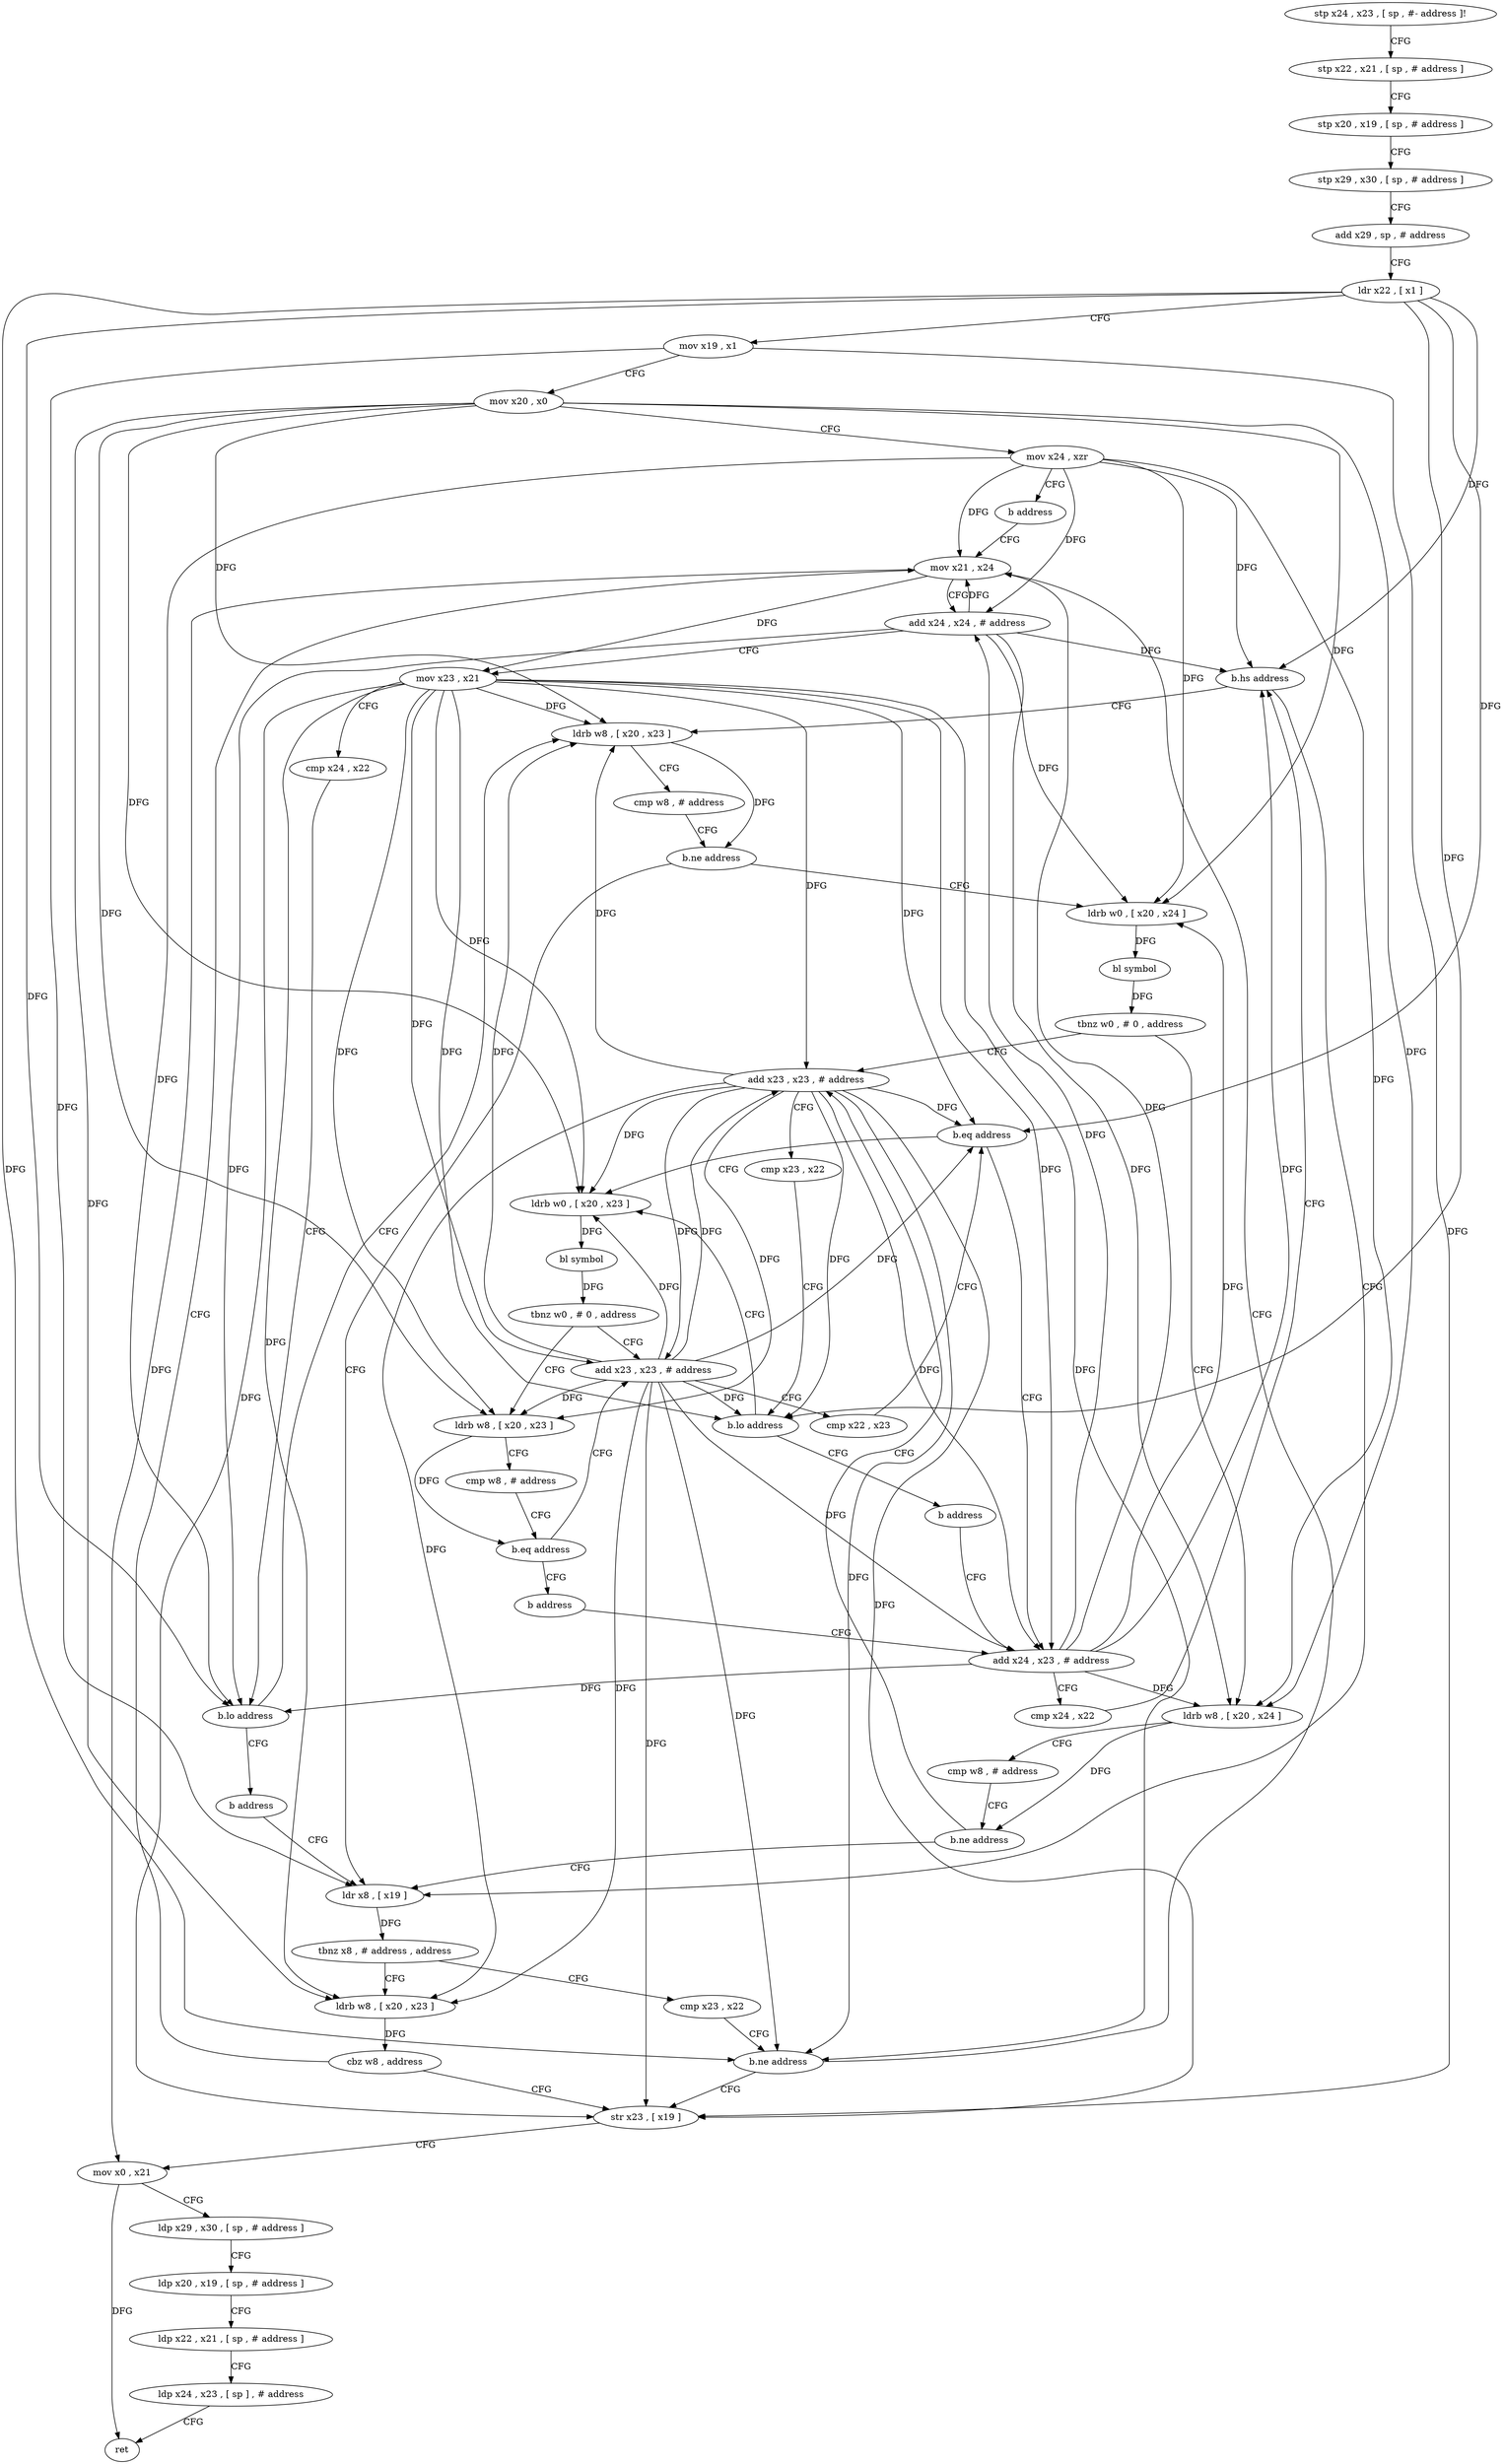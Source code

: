 digraph "func" {
"4239284" [label = "stp x24 , x23 , [ sp , #- address ]!" ]
"4239288" [label = "stp x22 , x21 , [ sp , # address ]" ]
"4239292" [label = "stp x20 , x19 , [ sp , # address ]" ]
"4239296" [label = "stp x29 , x30 , [ sp , # address ]" ]
"4239300" [label = "add x29 , sp , # address" ]
"4239304" [label = "ldr x22 , [ x1 ]" ]
"4239308" [label = "mov x19 , x1" ]
"4239312" [label = "mov x20 , x0" ]
"4239316" [label = "mov x24 , xzr" ]
"4239320" [label = "b address" ]
"4239332" [label = "mov x21 , x24" ]
"4239336" [label = "add x24 , x24 , # address" ]
"4239340" [label = "mov x23 , x21" ]
"4239344" [label = "cmp x24 , x22" ]
"4239348" [label = "b.lo address" ]
"4239368" [label = "ldrb w8 , [ x20 , x23 ]" ]
"4239352" [label = "b address" ]
"4239372" [label = "cmp w8 , # address" ]
"4239376" [label = "b.ne address" ]
"4239460" [label = "ldr x8 , [ x19 ]" ]
"4239380" [label = "ldrb w0 , [ x20 , x24 ]" ]
"4239464" [label = "tbnz x8 , # address , address" ]
"4239324" [label = "ldrb w8 , [ x20 , x23 ]" ]
"4239468" [label = "cmp x23 , x22" ]
"4239384" [label = "bl symbol" ]
"4239388" [label = "tbnz w0 , # 0 , address" ]
"4239404" [label = "add x23 , x23 , # address" ]
"4239392" [label = "ldrb w8 , [ x20 , x24 ]" ]
"4239328" [label = "cbz w8 , address" ]
"4239476" [label = "str x23 , [ x19 ]" ]
"4239472" [label = "b.ne address" ]
"4239408" [label = "cmp x23 , x22" ]
"4239412" [label = "b.lo address" ]
"4239432" [label = "ldrb w0 , [ x20 , x23 ]" ]
"4239416" [label = "b address" ]
"4239396" [label = "cmp w8 , # address" ]
"4239400" [label = "b.ne address" ]
"4239480" [label = "mov x0 , x21" ]
"4239484" [label = "ldp x29 , x30 , [ sp , # address ]" ]
"4239488" [label = "ldp x20 , x19 , [ sp , # address ]" ]
"4239492" [label = "ldp x22 , x21 , [ sp , # address ]" ]
"4239496" [label = "ldp x24 , x23 , [ sp ] , # address" ]
"4239500" [label = "ret" ]
"4239436" [label = "bl symbol" ]
"4239440" [label = "tbnz w0 , # 0 , address" ]
"4239420" [label = "add x23 , x23 , # address" ]
"4239444" [label = "ldrb w8 , [ x20 , x23 ]" ]
"4239356" [label = "add x24 , x23 , # address" ]
"4239424" [label = "cmp x22 , x23" ]
"4239428" [label = "b.eq address" ]
"4239448" [label = "cmp w8 , # address" ]
"4239452" [label = "b.eq address" ]
"4239456" [label = "b address" ]
"4239360" [label = "cmp x24 , x22" ]
"4239364" [label = "b.hs address" ]
"4239284" -> "4239288" [ label = "CFG" ]
"4239288" -> "4239292" [ label = "CFG" ]
"4239292" -> "4239296" [ label = "CFG" ]
"4239296" -> "4239300" [ label = "CFG" ]
"4239300" -> "4239304" [ label = "CFG" ]
"4239304" -> "4239308" [ label = "CFG" ]
"4239304" -> "4239348" [ label = "DFG" ]
"4239304" -> "4239472" [ label = "DFG" ]
"4239304" -> "4239412" [ label = "DFG" ]
"4239304" -> "4239428" [ label = "DFG" ]
"4239304" -> "4239364" [ label = "DFG" ]
"4239308" -> "4239312" [ label = "CFG" ]
"4239308" -> "4239460" [ label = "DFG" ]
"4239308" -> "4239476" [ label = "DFG" ]
"4239312" -> "4239316" [ label = "CFG" ]
"4239312" -> "4239368" [ label = "DFG" ]
"4239312" -> "4239380" [ label = "DFG" ]
"4239312" -> "4239324" [ label = "DFG" ]
"4239312" -> "4239392" [ label = "DFG" ]
"4239312" -> "4239432" [ label = "DFG" ]
"4239312" -> "4239444" [ label = "DFG" ]
"4239316" -> "4239320" [ label = "CFG" ]
"4239316" -> "4239332" [ label = "DFG" ]
"4239316" -> "4239336" [ label = "DFG" ]
"4239316" -> "4239348" [ label = "DFG" ]
"4239316" -> "4239380" [ label = "DFG" ]
"4239316" -> "4239392" [ label = "DFG" ]
"4239316" -> "4239364" [ label = "DFG" ]
"4239320" -> "4239332" [ label = "CFG" ]
"4239332" -> "4239336" [ label = "CFG" ]
"4239332" -> "4239340" [ label = "DFG" ]
"4239332" -> "4239480" [ label = "DFG" ]
"4239336" -> "4239340" [ label = "CFG" ]
"4239336" -> "4239332" [ label = "DFG" ]
"4239336" -> "4239348" [ label = "DFG" ]
"4239336" -> "4239380" [ label = "DFG" ]
"4239336" -> "4239392" [ label = "DFG" ]
"4239336" -> "4239364" [ label = "DFG" ]
"4239340" -> "4239344" [ label = "CFG" ]
"4239340" -> "4239368" [ label = "DFG" ]
"4239340" -> "4239324" [ label = "DFG" ]
"4239340" -> "4239472" [ label = "DFG" ]
"4239340" -> "4239404" [ label = "DFG" ]
"4239340" -> "4239412" [ label = "DFG" ]
"4239340" -> "4239476" [ label = "DFG" ]
"4239340" -> "4239432" [ label = "DFG" ]
"4239340" -> "4239420" [ label = "DFG" ]
"4239340" -> "4239428" [ label = "DFG" ]
"4239340" -> "4239444" [ label = "DFG" ]
"4239340" -> "4239356" [ label = "DFG" ]
"4239344" -> "4239348" [ label = "CFG" ]
"4239348" -> "4239368" [ label = "CFG" ]
"4239348" -> "4239352" [ label = "CFG" ]
"4239368" -> "4239372" [ label = "CFG" ]
"4239368" -> "4239376" [ label = "DFG" ]
"4239352" -> "4239460" [ label = "CFG" ]
"4239372" -> "4239376" [ label = "CFG" ]
"4239376" -> "4239460" [ label = "CFG" ]
"4239376" -> "4239380" [ label = "CFG" ]
"4239460" -> "4239464" [ label = "DFG" ]
"4239380" -> "4239384" [ label = "DFG" ]
"4239464" -> "4239324" [ label = "CFG" ]
"4239464" -> "4239468" [ label = "CFG" ]
"4239324" -> "4239328" [ label = "DFG" ]
"4239468" -> "4239472" [ label = "CFG" ]
"4239384" -> "4239388" [ label = "DFG" ]
"4239388" -> "4239404" [ label = "CFG" ]
"4239388" -> "4239392" [ label = "CFG" ]
"4239404" -> "4239408" [ label = "CFG" ]
"4239404" -> "4239368" [ label = "DFG" ]
"4239404" -> "4239324" [ label = "DFG" ]
"4239404" -> "4239472" [ label = "DFG" ]
"4239404" -> "4239412" [ label = "DFG" ]
"4239404" -> "4239476" [ label = "DFG" ]
"4239404" -> "4239432" [ label = "DFG" ]
"4239404" -> "4239420" [ label = "DFG" ]
"4239404" -> "4239428" [ label = "DFG" ]
"4239404" -> "4239444" [ label = "DFG" ]
"4239404" -> "4239356" [ label = "DFG" ]
"4239392" -> "4239396" [ label = "CFG" ]
"4239392" -> "4239400" [ label = "DFG" ]
"4239328" -> "4239476" [ label = "CFG" ]
"4239328" -> "4239332" [ label = "CFG" ]
"4239476" -> "4239480" [ label = "CFG" ]
"4239472" -> "4239332" [ label = "CFG" ]
"4239472" -> "4239476" [ label = "CFG" ]
"4239408" -> "4239412" [ label = "CFG" ]
"4239412" -> "4239432" [ label = "CFG" ]
"4239412" -> "4239416" [ label = "CFG" ]
"4239432" -> "4239436" [ label = "DFG" ]
"4239416" -> "4239356" [ label = "CFG" ]
"4239396" -> "4239400" [ label = "CFG" ]
"4239400" -> "4239460" [ label = "CFG" ]
"4239400" -> "4239404" [ label = "CFG" ]
"4239480" -> "4239484" [ label = "CFG" ]
"4239480" -> "4239500" [ label = "DFG" ]
"4239484" -> "4239488" [ label = "CFG" ]
"4239488" -> "4239492" [ label = "CFG" ]
"4239492" -> "4239496" [ label = "CFG" ]
"4239496" -> "4239500" [ label = "CFG" ]
"4239436" -> "4239440" [ label = "DFG" ]
"4239440" -> "4239420" [ label = "CFG" ]
"4239440" -> "4239444" [ label = "CFG" ]
"4239420" -> "4239424" [ label = "CFG" ]
"4239420" -> "4239368" [ label = "DFG" ]
"4239420" -> "4239324" [ label = "DFG" ]
"4239420" -> "4239404" [ label = "DFG" ]
"4239420" -> "4239476" [ label = "DFG" ]
"4239420" -> "4239432" [ label = "DFG" ]
"4239420" -> "4239472" [ label = "DFG" ]
"4239420" -> "4239412" [ label = "DFG" ]
"4239420" -> "4239428" [ label = "DFG" ]
"4239420" -> "4239444" [ label = "DFG" ]
"4239420" -> "4239356" [ label = "DFG" ]
"4239444" -> "4239448" [ label = "CFG" ]
"4239444" -> "4239452" [ label = "DFG" ]
"4239356" -> "4239360" [ label = "CFG" ]
"4239356" -> "4239332" [ label = "DFG" ]
"4239356" -> "4239336" [ label = "DFG" ]
"4239356" -> "4239380" [ label = "DFG" ]
"4239356" -> "4239392" [ label = "DFG" ]
"4239356" -> "4239348" [ label = "DFG" ]
"4239356" -> "4239364" [ label = "DFG" ]
"4239424" -> "4239428" [ label = "CFG" ]
"4239428" -> "4239356" [ label = "CFG" ]
"4239428" -> "4239432" [ label = "CFG" ]
"4239448" -> "4239452" [ label = "CFG" ]
"4239452" -> "4239420" [ label = "CFG" ]
"4239452" -> "4239456" [ label = "CFG" ]
"4239456" -> "4239356" [ label = "CFG" ]
"4239360" -> "4239364" [ label = "CFG" ]
"4239364" -> "4239460" [ label = "CFG" ]
"4239364" -> "4239368" [ label = "CFG" ]
}
